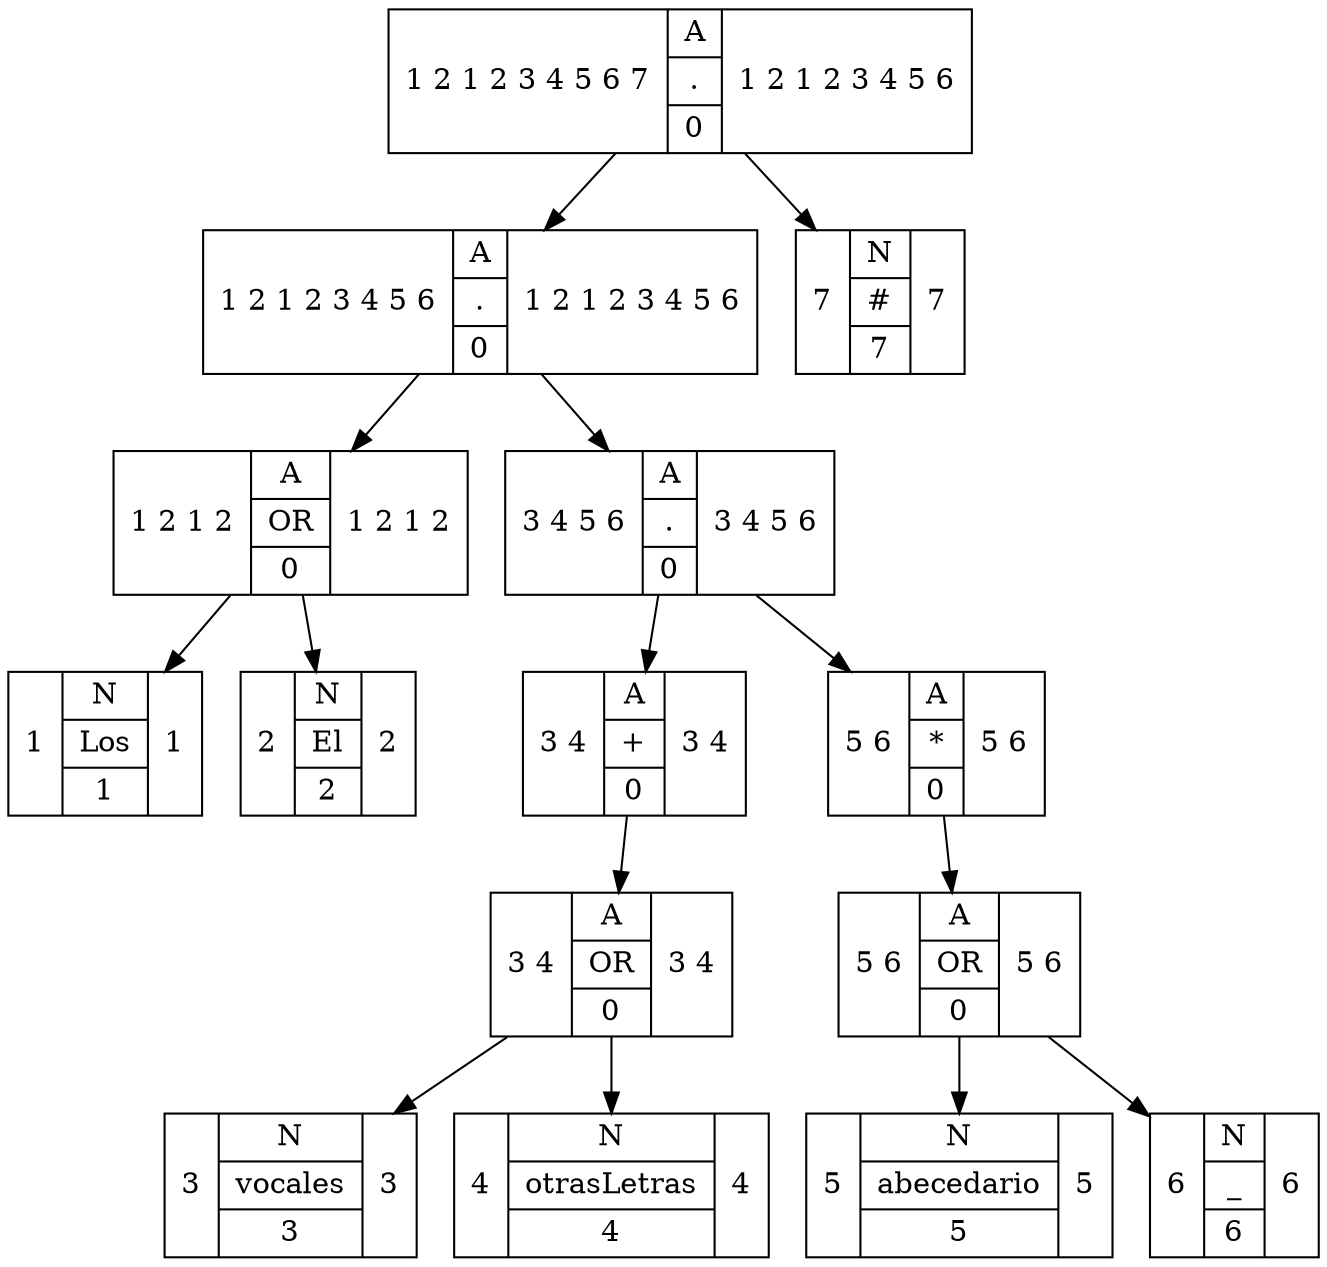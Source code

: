 digraph{
node[shape=record];
node2069439758[label="1 |{N|Los |1}|1  "];
node1134493864[label="1 2 1 2 |{A|OR|0}|1 2 1 2  "];
node1134493864->node2069439758;
node1134493864->node1268288342;
node1268288342[label="2 |{N|El |2}|2  "];
node254909986[label="1 2 1 2 3 4 5 6 |{A|.|0}|1 2 1 2 3 4 5 6  "];
node254909986->node1134493864;
node254909986->node1030929311;
node106129113[label="3 4 |{A|+|0}|3 4  "];
node106129113->node161386366;
node182309089[label="3 |{N|vocales|3}|3  "];
node161386366[label="3 4 |{A|OR|0}|3 4  "];
node161386366->node182309089;
node161386366->node584793190;
node584793190[label="4 |{N|otrasLetras|4}|4  "];
node1030929311[label="3 4 5 6 |{A|.|0}|3 4 5 6  "];
node1030929311->node106129113;
node1030929311->node1067705162;
node1067705162[label="5 6 |{A|*|0}|5 6  "];
node1067705162->node1111191231;
node646313153[label="5 |{N|abecedario|5}|5  "];
node1111191231[label="5 6 |{A|OR|0}|5 6  "];
node1111191231->node646313153;
node1111191231->node1573307515;
node1573307515[label="6 |{N|_|6}|6  "];
node2111817018[label="1 2 1 2 3 4 5 6 7 |{A|.|0}|1 2 1 2 3 4 5 6  "];
node2111817018->node254909986;
node2111817018->node1686635176;
node1686635176[label="7 |{N|#|7}|7  "];
}
